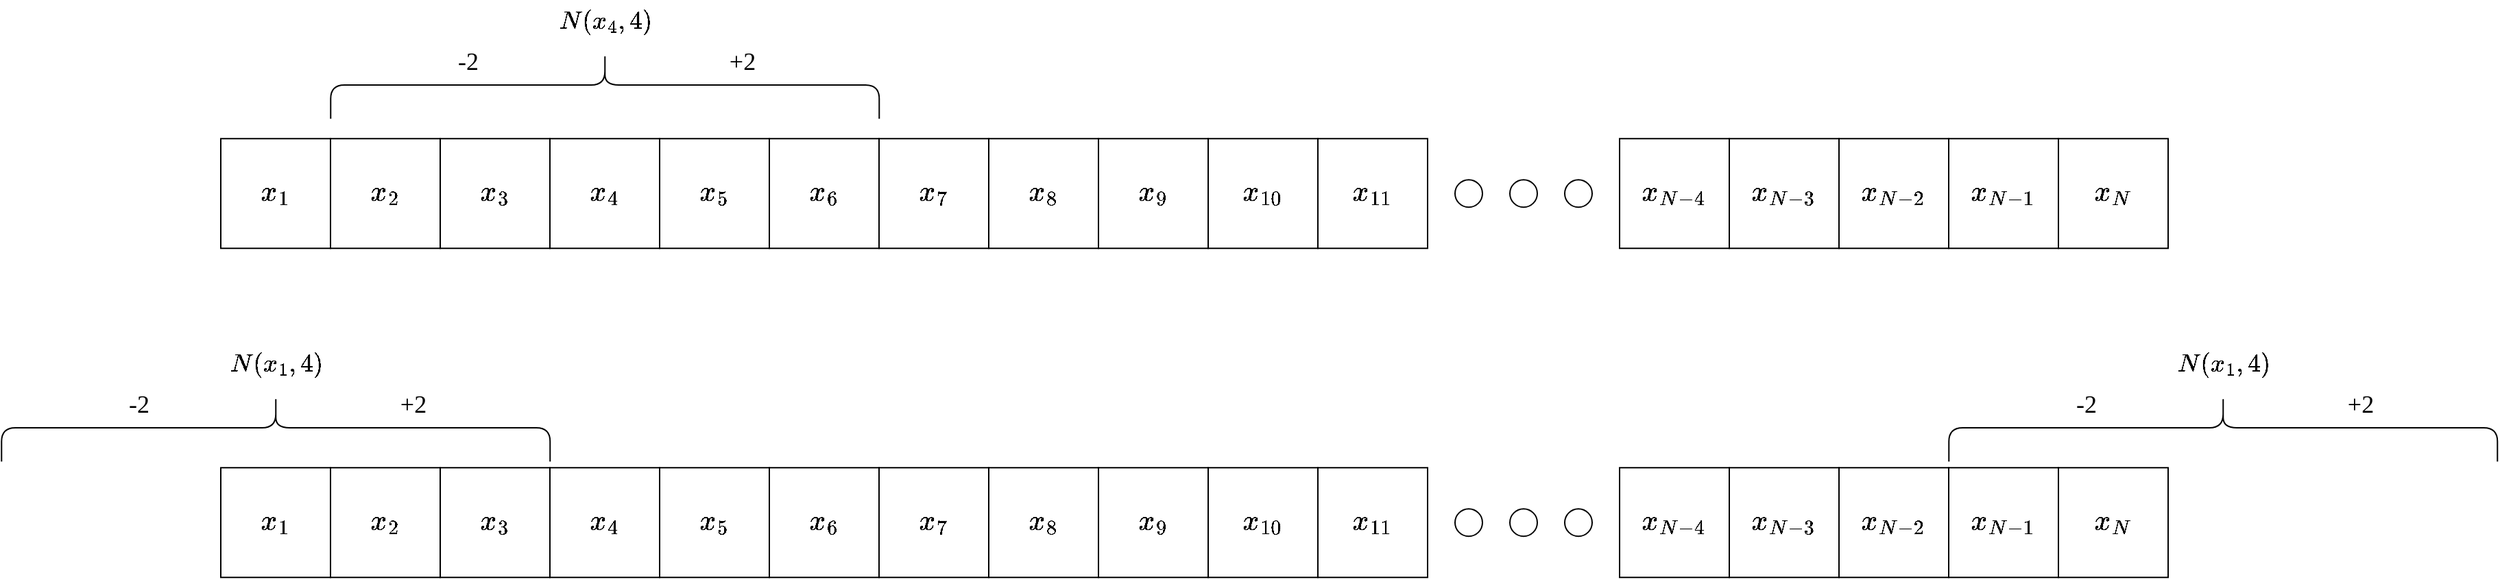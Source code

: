 <mxfile version="16.2.4" type="device"><diagram id="Iryi2xIDV_l3dVKbwNY-" name="Page-1"><mxGraphModel dx="2535" dy="1241" grid="1" gridSize="10" guides="1" tooltips="1" connect="1" arrows="1" fold="1" page="1" pageScale="1" pageWidth="2339" pageHeight="3300" math="1" shadow="0"><root><mxCell id="0"/><mxCell id="1" parent="0"/><mxCell id="Yqhw-4a-dzi1t7SCON4l-1" value="&lt;font style=&quot;font-size: 18px&quot;&gt;$$x_1$$&lt;/font&gt;" style="whiteSpace=wrap;html=1;aspect=fixed;" vertex="1" parent="1"><mxGeometry x="240" y="559.12" width="80" height="80" as="geometry"/></mxCell><mxCell id="Yqhw-4a-dzi1t7SCON4l-2" value="&lt;span&gt;&lt;font style=&quot;font-size: 18px&quot;&gt;$$x_2$$&lt;/font&gt;&lt;/span&gt;" style="whiteSpace=wrap;html=1;aspect=fixed;" vertex="1" parent="1"><mxGeometry x="320" y="559.12" width="80" height="80" as="geometry"/></mxCell><mxCell id="Yqhw-4a-dzi1t7SCON4l-3" value="&lt;span&gt;&lt;font style=&quot;font-size: 18px&quot;&gt;$$x_3$$&lt;/font&gt;&lt;/span&gt;" style="whiteSpace=wrap;html=1;aspect=fixed;" vertex="1" parent="1"><mxGeometry x="400" y="559.12" width="80" height="80" as="geometry"/></mxCell><mxCell id="Yqhw-4a-dzi1t7SCON4l-4" value="&lt;span&gt;&lt;font style=&quot;font-size: 18px&quot;&gt;$$x_4$$&lt;/font&gt;&lt;/span&gt;" style="whiteSpace=wrap;html=1;aspect=fixed;" vertex="1" parent="1"><mxGeometry x="480" y="559.12" width="80" height="80" as="geometry"/></mxCell><mxCell id="Yqhw-4a-dzi1t7SCON4l-5" value="&lt;span&gt;&lt;font style=&quot;font-size: 18px&quot;&gt;$$x_5$$&lt;/font&gt;&lt;/span&gt;" style="whiteSpace=wrap;html=1;aspect=fixed;" vertex="1" parent="1"><mxGeometry x="560" y="559.12" width="80" height="80" as="geometry"/></mxCell><mxCell id="Yqhw-4a-dzi1t7SCON4l-6" value="&lt;span&gt;&lt;font style=&quot;font-size: 18px&quot;&gt;$$x_6$$&lt;/font&gt;&lt;/span&gt;" style="whiteSpace=wrap;html=1;aspect=fixed;" vertex="1" parent="1"><mxGeometry x="640" y="559.12" width="80" height="80" as="geometry"/></mxCell><mxCell id="Yqhw-4a-dzi1t7SCON4l-7" value="&lt;span&gt;&lt;font style=&quot;font-size: 18px&quot;&gt;$$x_7$$&lt;/font&gt;&lt;/span&gt;" style="whiteSpace=wrap;html=1;aspect=fixed;" vertex="1" parent="1"><mxGeometry x="720" y="559.12" width="80" height="80" as="geometry"/></mxCell><mxCell id="Yqhw-4a-dzi1t7SCON4l-8" value="&lt;span&gt;&lt;font style=&quot;font-size: 18px&quot;&gt;$$x_8$$&lt;/font&gt;&lt;/span&gt;" style="whiteSpace=wrap;html=1;aspect=fixed;" vertex="1" parent="1"><mxGeometry x="800" y="559.12" width="80" height="80" as="geometry"/></mxCell><mxCell id="Yqhw-4a-dzi1t7SCON4l-9" value="&lt;span&gt;&lt;font style=&quot;font-size: 18px&quot;&gt;$$x_9$$&lt;/font&gt;&lt;/span&gt;" style="whiteSpace=wrap;html=1;aspect=fixed;" vertex="1" parent="1"><mxGeometry x="880" y="559.12" width="80" height="80" as="geometry"/></mxCell><mxCell id="Yqhw-4a-dzi1t7SCON4l-10" value="&lt;span&gt;&lt;font style=&quot;font-size: 18px&quot;&gt;$$x_{10}$$&lt;/font&gt;&lt;/span&gt;" style="whiteSpace=wrap;html=1;aspect=fixed;" vertex="1" parent="1"><mxGeometry x="960" y="559.12" width="80" height="80" as="geometry"/></mxCell><mxCell id="Yqhw-4a-dzi1t7SCON4l-11" value="&lt;span&gt;&lt;font style=&quot;font-size: 18px&quot;&gt;$$x_{11}$$&lt;/font&gt;&lt;/span&gt;" style="whiteSpace=wrap;html=1;aspect=fixed;" vertex="1" parent="1"><mxGeometry x="1040" y="559.12" width="80" height="80" as="geometry"/></mxCell><mxCell id="Yqhw-4a-dzi1t7SCON4l-12" value="" style="ellipse;whiteSpace=wrap;html=1;aspect=fixed;" vertex="1" parent="1"><mxGeometry x="1140" y="589.12" width="20" height="20" as="geometry"/></mxCell><mxCell id="Yqhw-4a-dzi1t7SCON4l-14" value="" style="ellipse;whiteSpace=wrap;html=1;aspect=fixed;" vertex="1" parent="1"><mxGeometry x="1180" y="589.12" width="20" height="20" as="geometry"/></mxCell><mxCell id="Yqhw-4a-dzi1t7SCON4l-15" value="" style="ellipse;whiteSpace=wrap;html=1;aspect=fixed;" vertex="1" parent="1"><mxGeometry x="1220" y="589.12" width="20" height="20" as="geometry"/></mxCell><mxCell id="Yqhw-4a-dzi1t7SCON4l-16" value="&lt;span&gt;&lt;font style=&quot;font-size: 18px&quot;&gt;$$x_{N-4}$$&lt;/font&gt;&lt;/span&gt;" style="whiteSpace=wrap;html=1;aspect=fixed;" vertex="1" parent="1"><mxGeometry x="1260" y="559.12" width="80" height="80" as="geometry"/></mxCell><mxCell id="Yqhw-4a-dzi1t7SCON4l-17" value="&lt;font style=&quot;font-size: 18px&quot;&gt;$$x_{N-3}$$&lt;/font&gt;" style="whiteSpace=wrap;html=1;aspect=fixed;" vertex="1" parent="1"><mxGeometry x="1340" y="559.12" width="80" height="80" as="geometry"/></mxCell><mxCell id="Yqhw-4a-dzi1t7SCON4l-18" value="&lt;font style=&quot;font-size: 18px&quot;&gt;$$x_{N-2}$$&lt;/font&gt;" style="whiteSpace=wrap;html=1;aspect=fixed;" vertex="1" parent="1"><mxGeometry x="1420" y="559.12" width="80" height="80" as="geometry"/></mxCell><mxCell id="Yqhw-4a-dzi1t7SCON4l-19" value="&lt;font style=&quot;font-size: 18px&quot;&gt;$$x_{N-1}$$&lt;/font&gt;" style="whiteSpace=wrap;html=1;aspect=fixed;" vertex="1" parent="1"><mxGeometry x="1500" y="559.12" width="80" height="80" as="geometry"/></mxCell><mxCell id="Yqhw-4a-dzi1t7SCON4l-20" value="&lt;span&gt;&lt;font style=&quot;font-size: 18px&quot;&gt;$$x_N$$&lt;/font&gt;&lt;/span&gt;" style="whiteSpace=wrap;html=1;aspect=fixed;" vertex="1" parent="1"><mxGeometry x="1580" y="559.12" width="80" height="80" as="geometry"/></mxCell><mxCell id="Yqhw-4a-dzi1t7SCON4l-22" value="" style="shape=curlyBracket;whiteSpace=wrap;html=1;rounded=1;flipH=1;fontFamily=Lucida Console;fontSize=36;rotation=-90;" vertex="1" parent="1"><mxGeometry x="495.45" y="320" width="49.37" height="400" as="geometry"/></mxCell><mxCell id="Yqhw-4a-dzi1t7SCON4l-24" value="+2" style="text;html=1;align=center;verticalAlign=middle;resizable=0;points=[];autosize=1;strokeColor=none;fillColor=none;fontSize=18;fontFamily=Lucida Console;" vertex="1" parent="1"><mxGeometry x="600" y="488.12" width="40" height="30" as="geometry"/></mxCell><mxCell id="Yqhw-4a-dzi1t7SCON4l-25" value="-2" style="text;html=1;align=center;verticalAlign=middle;resizable=0;points=[];autosize=1;strokeColor=none;fillColor=none;fontSize=18;fontFamily=Lucida Console;" vertex="1" parent="1"><mxGeometry x="400" y="488.12" width="40" height="30" as="geometry"/></mxCell><mxCell id="Yqhw-4a-dzi1t7SCON4l-26" value="$$N(x_4, 4)$$" style="text;html=1;align=center;verticalAlign=middle;resizable=0;points=[];autosize=1;strokeColor=none;fillColor=none;fontSize=18;fontFamily=Lucida Console;" vertex="1" parent="1"><mxGeometry x="440" y="458.12" width="160" height="30" as="geometry"/></mxCell><mxCell id="Yqhw-4a-dzi1t7SCON4l-27" value="&lt;font style=&quot;font-size: 18px&quot;&gt;$$x_1$$&lt;/font&gt;" style="whiteSpace=wrap;html=1;aspect=fixed;" vertex="1" parent="1"><mxGeometry x="240" y="799.12" width="80" height="80" as="geometry"/></mxCell><mxCell id="Yqhw-4a-dzi1t7SCON4l-28" value="&lt;span&gt;&lt;font style=&quot;font-size: 18px&quot;&gt;$$x_2$$&lt;/font&gt;&lt;/span&gt;" style="whiteSpace=wrap;html=1;aspect=fixed;" vertex="1" parent="1"><mxGeometry x="320" y="799.12" width="80" height="80" as="geometry"/></mxCell><mxCell id="Yqhw-4a-dzi1t7SCON4l-29" value="&lt;span&gt;&lt;font style=&quot;font-size: 18px&quot;&gt;$$x_3$$&lt;/font&gt;&lt;/span&gt;" style="whiteSpace=wrap;html=1;aspect=fixed;" vertex="1" parent="1"><mxGeometry x="400" y="799.12" width="80" height="80" as="geometry"/></mxCell><mxCell id="Yqhw-4a-dzi1t7SCON4l-30" value="&lt;span&gt;&lt;font style=&quot;font-size: 18px&quot;&gt;$$x_4$$&lt;/font&gt;&lt;/span&gt;" style="whiteSpace=wrap;html=1;aspect=fixed;" vertex="1" parent="1"><mxGeometry x="480" y="799.12" width="80" height="80" as="geometry"/></mxCell><mxCell id="Yqhw-4a-dzi1t7SCON4l-31" value="&lt;span&gt;&lt;font style=&quot;font-size: 18px&quot;&gt;$$x_5$$&lt;/font&gt;&lt;/span&gt;" style="whiteSpace=wrap;html=1;aspect=fixed;" vertex="1" parent="1"><mxGeometry x="560" y="799.12" width="80" height="80" as="geometry"/></mxCell><mxCell id="Yqhw-4a-dzi1t7SCON4l-32" value="&lt;span&gt;&lt;font style=&quot;font-size: 18px&quot;&gt;$$x_6$$&lt;/font&gt;&lt;/span&gt;" style="whiteSpace=wrap;html=1;aspect=fixed;" vertex="1" parent="1"><mxGeometry x="640" y="799.12" width="80" height="80" as="geometry"/></mxCell><mxCell id="Yqhw-4a-dzi1t7SCON4l-33" value="&lt;span&gt;&lt;font style=&quot;font-size: 18px&quot;&gt;$$x_7$$&lt;/font&gt;&lt;/span&gt;" style="whiteSpace=wrap;html=1;aspect=fixed;" vertex="1" parent="1"><mxGeometry x="720" y="799.12" width="80" height="80" as="geometry"/></mxCell><mxCell id="Yqhw-4a-dzi1t7SCON4l-34" value="&lt;span&gt;&lt;font style=&quot;font-size: 18px&quot;&gt;$$x_8$$&lt;/font&gt;&lt;/span&gt;" style="whiteSpace=wrap;html=1;aspect=fixed;" vertex="1" parent="1"><mxGeometry x="800" y="799.12" width="80" height="80" as="geometry"/></mxCell><mxCell id="Yqhw-4a-dzi1t7SCON4l-35" value="&lt;span&gt;&lt;font style=&quot;font-size: 18px&quot;&gt;$$x_9$$&lt;/font&gt;&lt;/span&gt;" style="whiteSpace=wrap;html=1;aspect=fixed;" vertex="1" parent="1"><mxGeometry x="880" y="799.12" width="80" height="80" as="geometry"/></mxCell><mxCell id="Yqhw-4a-dzi1t7SCON4l-36" value="&lt;span&gt;&lt;font style=&quot;font-size: 18px&quot;&gt;$$x_{10}$$&lt;/font&gt;&lt;/span&gt;" style="whiteSpace=wrap;html=1;aspect=fixed;" vertex="1" parent="1"><mxGeometry x="960" y="799.12" width="80" height="80" as="geometry"/></mxCell><mxCell id="Yqhw-4a-dzi1t7SCON4l-37" value="&lt;span&gt;&lt;font style=&quot;font-size: 18px&quot;&gt;$$x_{11}$$&lt;/font&gt;&lt;/span&gt;" style="whiteSpace=wrap;html=1;aspect=fixed;" vertex="1" parent="1"><mxGeometry x="1040" y="799.12" width="80" height="80" as="geometry"/></mxCell><mxCell id="Yqhw-4a-dzi1t7SCON4l-38" value="" style="ellipse;whiteSpace=wrap;html=1;aspect=fixed;" vertex="1" parent="1"><mxGeometry x="1140" y="829.12" width="20" height="20" as="geometry"/></mxCell><mxCell id="Yqhw-4a-dzi1t7SCON4l-39" value="" style="ellipse;whiteSpace=wrap;html=1;aspect=fixed;" vertex="1" parent="1"><mxGeometry x="1180" y="829.12" width="20" height="20" as="geometry"/></mxCell><mxCell id="Yqhw-4a-dzi1t7SCON4l-40" value="" style="ellipse;whiteSpace=wrap;html=1;aspect=fixed;" vertex="1" parent="1"><mxGeometry x="1220" y="829.12" width="20" height="20" as="geometry"/></mxCell><mxCell id="Yqhw-4a-dzi1t7SCON4l-41" value="&lt;span&gt;&lt;font style=&quot;font-size: 18px&quot;&gt;$$x_{N-4}$$&lt;/font&gt;&lt;/span&gt;" style="whiteSpace=wrap;html=1;aspect=fixed;" vertex="1" parent="1"><mxGeometry x="1260" y="799.12" width="80" height="80" as="geometry"/></mxCell><mxCell id="Yqhw-4a-dzi1t7SCON4l-42" value="&lt;font style=&quot;font-size: 18px&quot;&gt;$$x_{N-3}$$&lt;/font&gt;" style="whiteSpace=wrap;html=1;aspect=fixed;" vertex="1" parent="1"><mxGeometry x="1340" y="799.12" width="80" height="80" as="geometry"/></mxCell><mxCell id="Yqhw-4a-dzi1t7SCON4l-43" value="&lt;font style=&quot;font-size: 18px&quot;&gt;$$x_{N-2}$$&lt;/font&gt;" style="whiteSpace=wrap;html=1;aspect=fixed;" vertex="1" parent="1"><mxGeometry x="1420" y="799.12" width="80" height="80" as="geometry"/></mxCell><mxCell id="Yqhw-4a-dzi1t7SCON4l-44" value="&lt;font style=&quot;font-size: 18px&quot;&gt;$$x_{N-1}$$&lt;/font&gt;" style="whiteSpace=wrap;html=1;aspect=fixed;" vertex="1" parent="1"><mxGeometry x="1500" y="799.12" width="80" height="80" as="geometry"/></mxCell><mxCell id="Yqhw-4a-dzi1t7SCON4l-45" value="&lt;span&gt;&lt;font style=&quot;font-size: 18px&quot;&gt;$$x_N$$&lt;/font&gt;&lt;/span&gt;" style="whiteSpace=wrap;html=1;aspect=fixed;" vertex="1" parent="1"><mxGeometry x="1580" y="799.12" width="80" height="80" as="geometry"/></mxCell><mxCell id="Yqhw-4a-dzi1t7SCON4l-46" value="" style="shape=curlyBracket;whiteSpace=wrap;html=1;rounded=1;flipH=1;fontFamily=Lucida Console;fontSize=36;rotation=-90;" vertex="1" parent="1"><mxGeometry x="255.45" y="570" width="49.37" height="400" as="geometry"/></mxCell><mxCell id="Yqhw-4a-dzi1t7SCON4l-47" value="+2" style="text;html=1;align=center;verticalAlign=middle;resizable=0;points=[];autosize=1;strokeColor=none;fillColor=none;fontSize=18;fontFamily=Lucida Console;" vertex="1" parent="1"><mxGeometry x="360" y="738.12" width="40" height="30" as="geometry"/></mxCell><mxCell id="Yqhw-4a-dzi1t7SCON4l-48" value="-2" style="text;html=1;align=center;verticalAlign=middle;resizable=0;points=[];autosize=1;strokeColor=none;fillColor=none;fontSize=18;fontFamily=Lucida Console;" vertex="1" parent="1"><mxGeometry x="160" y="738.12" width="40" height="30" as="geometry"/></mxCell><mxCell id="Yqhw-4a-dzi1t7SCON4l-49" value="$$N(x_1, 4)$$" style="text;html=1;align=center;verticalAlign=middle;resizable=0;points=[];autosize=1;strokeColor=none;fillColor=none;fontSize=18;fontFamily=Lucida Console;" vertex="1" parent="1"><mxGeometry x="200" y="708.12" width="160" height="30" as="geometry"/></mxCell><mxCell id="Yqhw-4a-dzi1t7SCON4l-50" value="" style="shape=curlyBracket;whiteSpace=wrap;html=1;rounded=1;flipH=1;fontFamily=Lucida Console;fontSize=36;rotation=-90;" vertex="1" parent="1"><mxGeometry x="1675.45" y="570" width="49.37" height="400" as="geometry"/></mxCell><mxCell id="Yqhw-4a-dzi1t7SCON4l-51" value="+2" style="text;html=1;align=center;verticalAlign=middle;resizable=0;points=[];autosize=1;strokeColor=none;fillColor=none;fontSize=18;fontFamily=Lucida Console;" vertex="1" parent="1"><mxGeometry x="1780" y="738.12" width="40" height="30" as="geometry"/></mxCell><mxCell id="Yqhw-4a-dzi1t7SCON4l-52" value="-2" style="text;html=1;align=center;verticalAlign=middle;resizable=0;points=[];autosize=1;strokeColor=none;fillColor=none;fontSize=18;fontFamily=Lucida Console;" vertex="1" parent="1"><mxGeometry x="1580" y="738.12" width="40" height="30" as="geometry"/></mxCell><mxCell id="Yqhw-4a-dzi1t7SCON4l-53" value="$$N(x_1, 4)$$" style="text;html=1;align=center;verticalAlign=middle;resizable=0;points=[];autosize=1;strokeColor=none;fillColor=none;fontSize=18;fontFamily=Lucida Console;" vertex="1" parent="1"><mxGeometry x="1620" y="708.12" width="160" height="30" as="geometry"/></mxCell></root></mxGraphModel></diagram></mxfile>